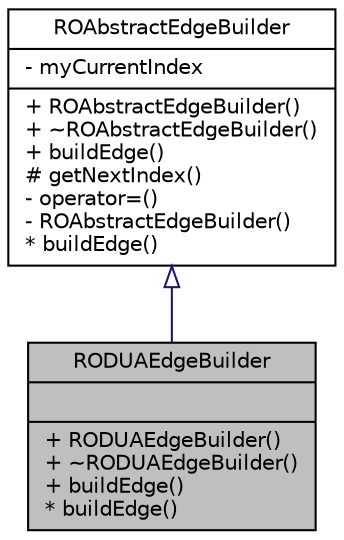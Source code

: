 digraph "RODUAEdgeBuilder"
{
  edge [fontname="Helvetica",fontsize="10",labelfontname="Helvetica",labelfontsize="10"];
  node [fontname="Helvetica",fontsize="10",shape=record];
  Node0 [label="{RODUAEdgeBuilder\n||+ RODUAEdgeBuilder()\l+ ~RODUAEdgeBuilder()\l+ buildEdge()\l* buildEdge()\l}",height=0.2,width=0.4,color="black", fillcolor="grey75", style="filled", fontcolor="black"];
  Node1 -> Node0 [dir="back",color="midnightblue",fontsize="10",style="solid",arrowtail="onormal",fontname="Helvetica"];
  Node1 [label="{ROAbstractEdgeBuilder\n|- myCurrentIndex\l|+ ROAbstractEdgeBuilder()\l+ ~ROAbstractEdgeBuilder()\l+ buildEdge()\l# getNextIndex()\l- operator=()\l- ROAbstractEdgeBuilder()\l* buildEdge()\l}",height=0.2,width=0.4,color="black", fillcolor="white", style="filled",URL="$d3/dcb/class_r_o_abstract_edge_builder.html",tooltip="Interface for building instances of router-edges. "];
}
